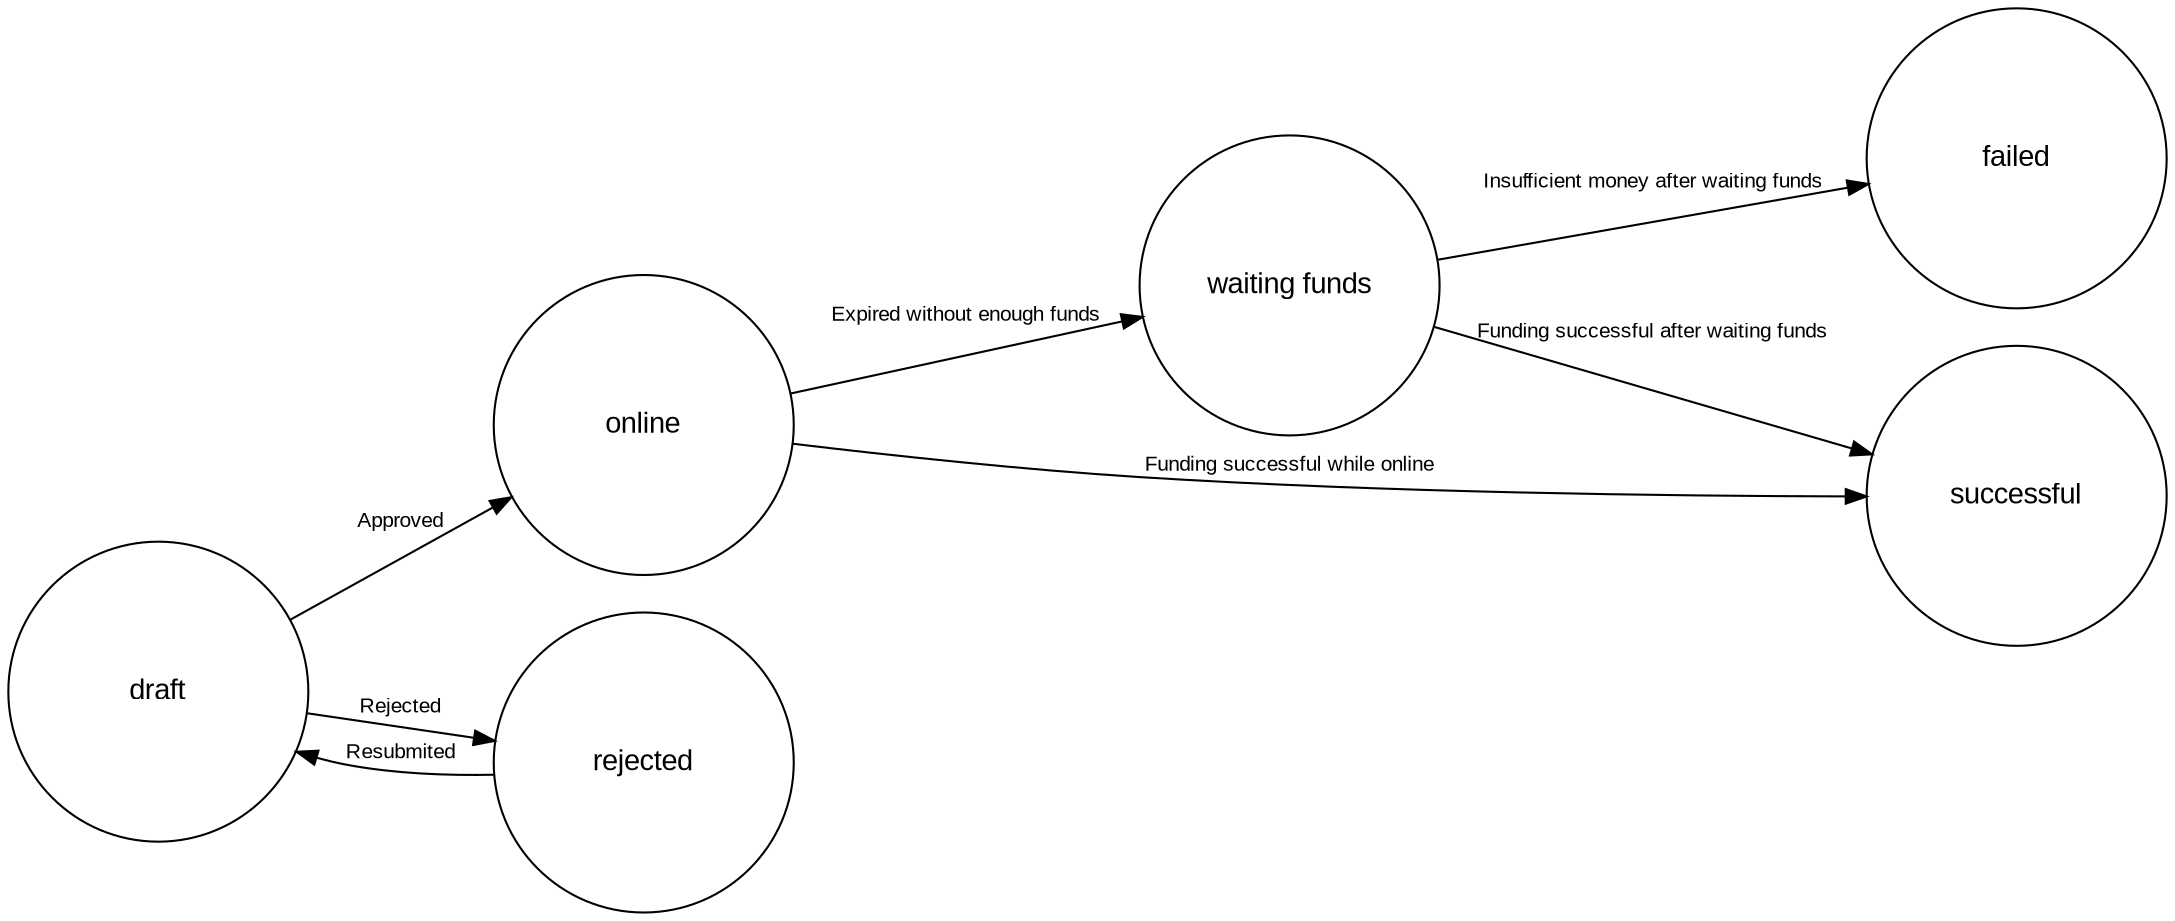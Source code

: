 digraph graphname {
  rankdir=LR;
  fontname="Arial";
  node [width=2,height=2,fontname="Arial"];
  draft -> online [label="Approved", fontsize="10", fontname="Arial"];
  draft -> rejected [label="Rejected", fontsize="10", fontname="Arial"];
  rejected -> draft [label="Resubmited", fontsize="10", fontname="Arial"];
  online -> "waiting funds" [label="Expired without enough funds", fontsize="10", fontname="Arial"];
  online -> successful [label="Funding successful while online", fontsize="10", fontname="Arial"];
  "waiting funds" -> failed [label="Insufficient money after waiting funds", fontsize="10", fontname="Arial"];
  "waiting funds" -> successful [label="Funding successful after waiting funds", fontsize="10", fontname="Arial"];
}
